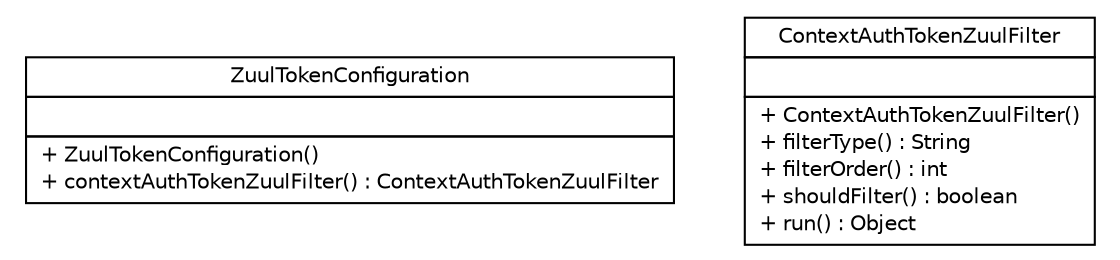 #!/usr/local/bin/dot
#
# Class diagram 
# Generated by UMLGraph version R5_6-24-gf6e263 (http://www.umlgraph.org/)
#

digraph G {
	edge [fontname="Helvetica",fontsize=10,labelfontname="Helvetica",labelfontsize=10];
	node [fontname="Helvetica",fontsize=10,shape=plaintext];
	nodesep=0.25;
	ranksep=0.5;
	// com.yirendai.oss.lib.security.internal.zuul.ZuulTokenConfiguration
	c731 [label=<<table title="com.yirendai.oss.lib.security.internal.zuul.ZuulTokenConfiguration" border="0" cellborder="1" cellspacing="0" cellpadding="2" port="p" href="./ZuulTokenConfiguration.html">
		<tr><td><table border="0" cellspacing="0" cellpadding="1">
<tr><td align="center" balign="center"> ZuulTokenConfiguration </td></tr>
		</table></td></tr>
		<tr><td><table border="0" cellspacing="0" cellpadding="1">
<tr><td align="left" balign="left">  </td></tr>
		</table></td></tr>
		<tr><td><table border="0" cellspacing="0" cellpadding="1">
<tr><td align="left" balign="left"> + ZuulTokenConfiguration() </td></tr>
<tr><td align="left" balign="left"> + contextAuthTokenZuulFilter() : ContextAuthTokenZuulFilter </td></tr>
		</table></td></tr>
		</table>>, URL="./ZuulTokenConfiguration.html", fontname="Helvetica", fontcolor="black", fontsize=10.0];
	// com.yirendai.oss.lib.security.internal.zuul.ContextAuthTokenZuulFilter
	c732 [label=<<table title="com.yirendai.oss.lib.security.internal.zuul.ContextAuthTokenZuulFilter" border="0" cellborder="1" cellspacing="0" cellpadding="2" port="p" href="./ContextAuthTokenZuulFilter.html">
		<tr><td><table border="0" cellspacing="0" cellpadding="1">
<tr><td align="center" balign="center"> ContextAuthTokenZuulFilter </td></tr>
		</table></td></tr>
		<tr><td><table border="0" cellspacing="0" cellpadding="1">
<tr><td align="left" balign="left">  </td></tr>
		</table></td></tr>
		<tr><td><table border="0" cellspacing="0" cellpadding="1">
<tr><td align="left" balign="left"> + ContextAuthTokenZuulFilter() </td></tr>
<tr><td align="left" balign="left"> + filterType() : String </td></tr>
<tr><td align="left" balign="left"> + filterOrder() : int </td></tr>
<tr><td align="left" balign="left"> + shouldFilter() : boolean </td></tr>
<tr><td align="left" balign="left"> + run() : Object </td></tr>
		</table></td></tr>
		</table>>, URL="./ContextAuthTokenZuulFilter.html", fontname="Helvetica", fontcolor="black", fontsize=10.0];
}

